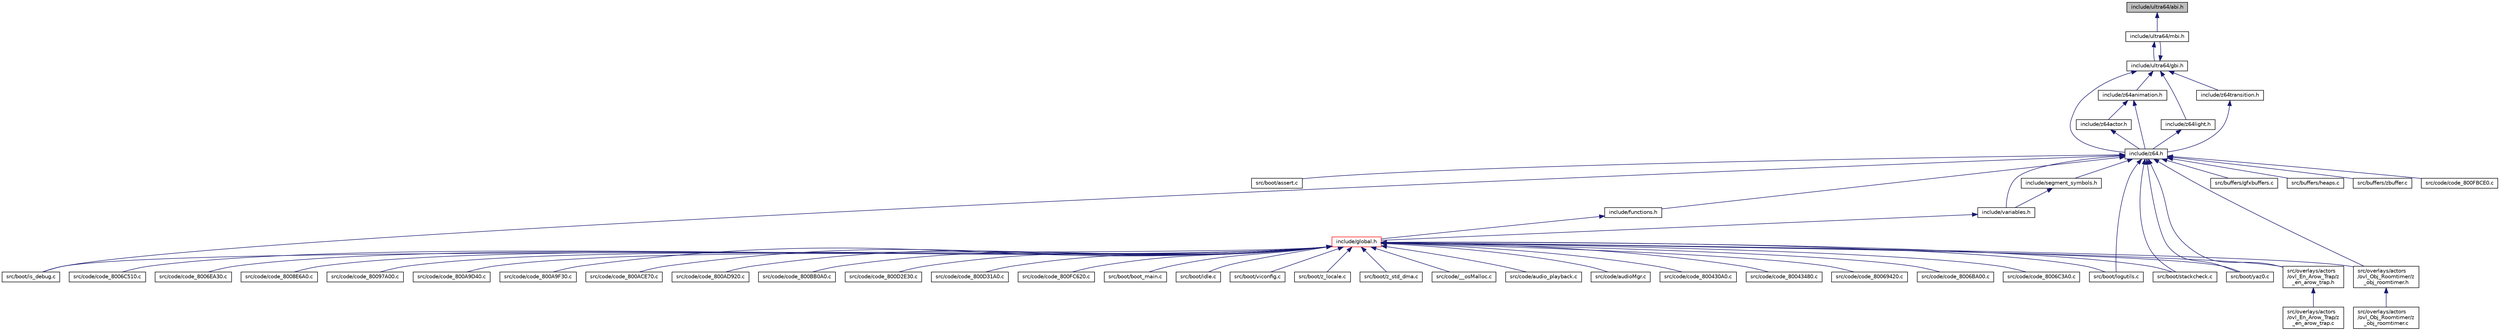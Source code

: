 digraph "include/ultra64/abi.h"
{
 // LATEX_PDF_SIZE
  edge [fontname="Helvetica",fontsize="10",labelfontname="Helvetica",labelfontsize="10"];
  node [fontname="Helvetica",fontsize="10",shape=record];
  Node1 [label="include/ultra64/abi.h",height=0.2,width=0.4,color="black", fillcolor="grey75", style="filled", fontcolor="black",tooltip=" "];
  Node1 -> Node2 [dir="back",color="midnightblue",fontsize="10",style="solid",fontname="Helvetica"];
  Node2 [label="include/ultra64/mbi.h",height=0.2,width=0.4,color="black", fillcolor="white", style="filled",URL="$dc/d59/ultra64_2mbi_8h.html",tooltip=" "];
  Node2 -> Node3 [dir="back",color="midnightblue",fontsize="10",style="solid",fontname="Helvetica"];
  Node3 [label="include/ultra64/gbi.h",height=0.2,width=0.4,color="black", fillcolor="white", style="filled",URL="$d3/daf/gbi_8h.html",tooltip=" "];
  Node3 -> Node4 [dir="back",color="midnightblue",fontsize="10",style="solid",fontname="Helvetica"];
  Node4 [label="include/z64.h",height=0.2,width=0.4,color="black", fillcolor="white", style="filled",URL="$d2/d67/z64_8h.html",tooltip=" "];
  Node4 -> Node5 [dir="back",color="midnightblue",fontsize="10",style="solid",fontname="Helvetica"];
  Node5 [label="src/boot/assert.c",height=0.2,width=0.4,color="black", fillcolor="white", style="filled",URL="$d6/da0/assert_8c.html",tooltip=" "];
  Node4 -> Node6 [dir="back",color="midnightblue",fontsize="10",style="solid",fontname="Helvetica"];
  Node6 [label="src/boot/is_debug.c",height=0.2,width=0.4,color="black", fillcolor="white", style="filled",URL="$db/da2/is__debug_8c.html",tooltip=" "];
  Node4 -> Node7 [dir="back",color="midnightblue",fontsize="10",style="solid",fontname="Helvetica"];
  Node7 [label="src/boot/logutils.c",height=0.2,width=0.4,color="black", fillcolor="white", style="filled",URL="$d4/d92/logutils_8c.html",tooltip=" "];
  Node4 -> Node8 [dir="back",color="midnightblue",fontsize="10",style="solid",fontname="Helvetica"];
  Node8 [label="src/boot/stackcheck.c",height=0.2,width=0.4,color="black", fillcolor="white", style="filled",URL="$d1/dc4/stackcheck_8c.html",tooltip=" "];
  Node4 -> Node9 [dir="back",color="midnightblue",fontsize="10",style="solid",fontname="Helvetica"];
  Node9 [label="src/boot/yaz0.c",height=0.2,width=0.4,color="black", fillcolor="white", style="filled",URL="$df/dd3/yaz0_8c.html",tooltip=" "];
  Node4 -> Node10 [dir="back",color="midnightblue",fontsize="10",style="solid",fontname="Helvetica"];
  Node10 [label="src/buffers/gfxbuffers.c",height=0.2,width=0.4,color="black", fillcolor="white", style="filled",URL="$d4/dbc/gfxbuffers_8c.html",tooltip=" "];
  Node4 -> Node11 [dir="back",color="midnightblue",fontsize="10",style="solid",fontname="Helvetica"];
  Node11 [label="src/buffers/heaps.c",height=0.2,width=0.4,color="black", fillcolor="white", style="filled",URL="$d5/d4f/heaps_8c.html",tooltip=" "];
  Node4 -> Node12 [dir="back",color="midnightblue",fontsize="10",style="solid",fontname="Helvetica"];
  Node12 [label="src/buffers/zbuffer.c",height=0.2,width=0.4,color="black", fillcolor="white", style="filled",URL="$da/d94/zbuffer_8c.html",tooltip=" "];
  Node4 -> Node13 [dir="back",color="midnightblue",fontsize="10",style="solid",fontname="Helvetica"];
  Node13 [label="src/code/code_800FBCE0.c",height=0.2,width=0.4,color="black", fillcolor="white", style="filled",URL="$db/d0f/code__800FBCE0_8c.html",tooltip=" "];
  Node4 -> Node14 [dir="back",color="midnightblue",fontsize="10",style="solid",fontname="Helvetica"];
  Node14 [label="src/overlays/actors\l/ovl_En_Arow_Trap/z\l_en_arow_trap.h",height=0.2,width=0.4,color="black", fillcolor="white", style="filled",URL="$d5/dda/z__en__arow__trap_8h.html",tooltip=" "];
  Node14 -> Node15 [dir="back",color="midnightblue",fontsize="10",style="solid",fontname="Helvetica"];
  Node15 [label="src/overlays/actors\l/ovl_En_Arow_Trap/z\l_en_arow_trap.c",height=0.2,width=0.4,color="black", fillcolor="white", style="filled",URL="$d4/dc8/z__en__arow__trap_8c.html",tooltip=" "];
  Node4 -> Node16 [dir="back",color="midnightblue",fontsize="10",style="solid",fontname="Helvetica"];
  Node16 [label="src/overlays/actors\l/ovl_Obj_Roomtimer/z\l_obj_roomtimer.h",height=0.2,width=0.4,color="black", fillcolor="white", style="filled",URL="$d1/d01/z__obj__roomtimer_8h.html",tooltip=" "];
  Node16 -> Node17 [dir="back",color="midnightblue",fontsize="10",style="solid",fontname="Helvetica"];
  Node17 [label="src/overlays/actors\l/ovl_Obj_Roomtimer/z\l_obj_roomtimer.c",height=0.2,width=0.4,color="black", fillcolor="white", style="filled",URL="$de/d7f/z__obj__roomtimer_8c.html",tooltip=" "];
  Node4 -> Node18 [dir="back",color="midnightblue",fontsize="10",style="solid",fontname="Helvetica"];
  Node18 [label="include/functions.h",height=0.2,width=0.4,color="black", fillcolor="white", style="filled",URL="$d8/d5c/functions_8h.html",tooltip=" "];
  Node18 -> Node19 [dir="back",color="midnightblue",fontsize="10",style="solid",fontname="Helvetica"];
  Node19 [label="include/global.h",height=0.2,width=0.4,color="red", fillcolor="white", style="filled",URL="$d2/d49/global_8h.html",tooltip=" "];
  Node19 -> Node20 [dir="back",color="midnightblue",fontsize="10",style="solid",fontname="Helvetica"];
  Node20 [label="src/boot/boot_main.c",height=0.2,width=0.4,color="black", fillcolor="white", style="filled",URL="$d8/d86/boot__main_8c.html",tooltip=" "];
  Node19 -> Node21 [dir="back",color="midnightblue",fontsize="10",style="solid",fontname="Helvetica"];
  Node21 [label="src/boot/idle.c",height=0.2,width=0.4,color="black", fillcolor="white", style="filled",URL="$d3/d4e/idle_8c.html",tooltip=" "];
  Node19 -> Node6 [dir="back",color="midnightblue",fontsize="10",style="solid",fontname="Helvetica"];
  Node19 -> Node7 [dir="back",color="midnightblue",fontsize="10",style="solid",fontname="Helvetica"];
  Node19 -> Node8 [dir="back",color="midnightblue",fontsize="10",style="solid",fontname="Helvetica"];
  Node19 -> Node22 [dir="back",color="midnightblue",fontsize="10",style="solid",fontname="Helvetica"];
  Node22 [label="src/boot/viconfig.c",height=0.2,width=0.4,color="black", fillcolor="white", style="filled",URL="$dc/d1c/viconfig_8c.html",tooltip=" "];
  Node19 -> Node9 [dir="back",color="midnightblue",fontsize="10",style="solid",fontname="Helvetica"];
  Node19 -> Node23 [dir="back",color="midnightblue",fontsize="10",style="solid",fontname="Helvetica"];
  Node23 [label="src/boot/z_locale.c",height=0.2,width=0.4,color="black", fillcolor="white", style="filled",URL="$dc/d06/z__locale_8c.html",tooltip=" "];
  Node19 -> Node24 [dir="back",color="midnightblue",fontsize="10",style="solid",fontname="Helvetica"];
  Node24 [label="src/boot/z_std_dma.c",height=0.2,width=0.4,color="black", fillcolor="white", style="filled",URL="$d3/d6b/z__std__dma_8c.html",tooltip=" "];
  Node19 -> Node25 [dir="back",color="midnightblue",fontsize="10",style="solid",fontname="Helvetica"];
  Node25 [label="src/code/__osMalloc.c",height=0.2,width=0.4,color="black", fillcolor="white", style="filled",URL="$d8/df6/____osMalloc_8c.html",tooltip=" "];
  Node19 -> Node26 [dir="back",color="midnightblue",fontsize="10",style="solid",fontname="Helvetica"];
  Node26 [label="src/code/audio_playback.c",height=0.2,width=0.4,color="black", fillcolor="white", style="filled",URL="$d8/d4e/audio__playback_8c.html",tooltip=" "];
  Node19 -> Node27 [dir="back",color="midnightblue",fontsize="10",style="solid",fontname="Helvetica"];
  Node27 [label="src/code/audioMgr.c",height=0.2,width=0.4,color="black", fillcolor="white", style="filled",URL="$d4/df1/audioMgr_8c.html",tooltip=" "];
  Node19 -> Node28 [dir="back",color="midnightblue",fontsize="10",style="solid",fontname="Helvetica"];
  Node28 [label="src/code/code_800430A0.c",height=0.2,width=0.4,color="black", fillcolor="white", style="filled",URL="$dd/d8d/code__800430A0_8c.html",tooltip=" "];
  Node19 -> Node29 [dir="back",color="midnightblue",fontsize="10",style="solid",fontname="Helvetica"];
  Node29 [label="src/code/code_80043480.c",height=0.2,width=0.4,color="black", fillcolor="white", style="filled",URL="$d1/d49/code__80043480_8c.html",tooltip=" "];
  Node19 -> Node30 [dir="back",color="midnightblue",fontsize="10",style="solid",fontname="Helvetica"];
  Node30 [label="src/code/code_80069420.c",height=0.2,width=0.4,color="black", fillcolor="white", style="filled",URL="$df/db6/code__80069420_8c.html",tooltip=" "];
  Node19 -> Node31 [dir="back",color="midnightblue",fontsize="10",style="solid",fontname="Helvetica"];
  Node31 [label="src/code/code_8006BA00.c",height=0.2,width=0.4,color="black", fillcolor="white", style="filled",URL="$db/da5/code__8006BA00_8c.html",tooltip=" "];
  Node19 -> Node32 [dir="back",color="midnightblue",fontsize="10",style="solid",fontname="Helvetica"];
  Node32 [label="src/code/code_8006C3A0.c",height=0.2,width=0.4,color="black", fillcolor="white", style="filled",URL="$dc/d2c/code__8006C3A0_8c.html",tooltip=" "];
  Node19 -> Node33 [dir="back",color="midnightblue",fontsize="10",style="solid",fontname="Helvetica"];
  Node33 [label="src/code/code_8006C510.c",height=0.2,width=0.4,color="black", fillcolor="white", style="filled",URL="$d8/dca/code__8006C510_8c.html",tooltip=" "];
  Node19 -> Node34 [dir="back",color="midnightblue",fontsize="10",style="solid",fontname="Helvetica"];
  Node34 [label="src/code/code_8006EA30.c",height=0.2,width=0.4,color="black", fillcolor="white", style="filled",URL="$da/d05/code__8006EA30_8c.html",tooltip=" "];
  Node19 -> Node35 [dir="back",color="midnightblue",fontsize="10",style="solid",fontname="Helvetica"];
  Node35 [label="src/code/code_8008E6A0.c",height=0.2,width=0.4,color="black", fillcolor="white", style="filled",URL="$d8/db7/code__8008E6A0_8c.html",tooltip=" "];
  Node19 -> Node36 [dir="back",color="midnightblue",fontsize="10",style="solid",fontname="Helvetica"];
  Node36 [label="src/code/code_80097A00.c",height=0.2,width=0.4,color="black", fillcolor="white", style="filled",URL="$da/d5e/code__80097A00_8c.html",tooltip=" "];
  Node19 -> Node37 [dir="back",color="midnightblue",fontsize="10",style="solid",fontname="Helvetica"];
  Node37 [label="src/code/code_800A9D40.c",height=0.2,width=0.4,color="black", fillcolor="white", style="filled",URL="$d6/d7c/code__800A9D40_8c.html",tooltip=" "];
  Node19 -> Node38 [dir="back",color="midnightblue",fontsize="10",style="solid",fontname="Helvetica"];
  Node38 [label="src/code/code_800A9F30.c",height=0.2,width=0.4,color="black", fillcolor="white", style="filled",URL="$d3/d17/code__800A9F30_8c.html",tooltip=" "];
  Node19 -> Node39 [dir="back",color="midnightblue",fontsize="10",style="solid",fontname="Helvetica"];
  Node39 [label="src/code/code_800ACE70.c",height=0.2,width=0.4,color="black", fillcolor="white", style="filled",URL="$d2/dcb/code__800ACE70_8c.html",tooltip=" "];
  Node19 -> Node40 [dir="back",color="midnightblue",fontsize="10",style="solid",fontname="Helvetica"];
  Node40 [label="src/code/code_800AD920.c",height=0.2,width=0.4,color="black", fillcolor="white", style="filled",URL="$d3/dbd/code__800AD920_8c.html",tooltip=" "];
  Node19 -> Node41 [dir="back",color="midnightblue",fontsize="10",style="solid",fontname="Helvetica"];
  Node41 [label="src/code/code_800BB0A0.c",height=0.2,width=0.4,color="black", fillcolor="white", style="filled",URL="$da/d95/code__800BB0A0_8c.html",tooltip=" "];
  Node19 -> Node42 [dir="back",color="midnightblue",fontsize="10",style="solid",fontname="Helvetica"];
  Node42 [label="src/code/code_800D2E30.c",height=0.2,width=0.4,color="black", fillcolor="white", style="filled",URL="$dc/dce/code__800D2E30_8c.html",tooltip=" "];
  Node19 -> Node43 [dir="back",color="midnightblue",fontsize="10",style="solid",fontname="Helvetica"];
  Node43 [label="src/code/code_800D31A0.c",height=0.2,width=0.4,color="black", fillcolor="white", style="filled",URL="$da/df1/code__800D31A0_8c.html",tooltip=" "];
  Node19 -> Node44 [dir="back",color="midnightblue",fontsize="10",style="solid",fontname="Helvetica"];
  Node44 [label="src/code/code_800FC620.c",height=0.2,width=0.4,color="black", fillcolor="white", style="filled",URL="$df/d3f/code__800FC620_8c.html",tooltip=" "];
  Node19 -> Node14 [dir="back",color="midnightblue",fontsize="10",style="solid",fontname="Helvetica"];
  Node19 -> Node16 [dir="back",color="midnightblue",fontsize="10",style="solid",fontname="Helvetica"];
  Node4 -> Node1159 [dir="back",color="midnightblue",fontsize="10",style="solid",fontname="Helvetica"];
  Node1159 [label="include/variables.h",height=0.2,width=0.4,color="black", fillcolor="white", style="filled",URL="$de/dca/variables_8h.html",tooltip=" "];
  Node1159 -> Node19 [dir="back",color="midnightblue",fontsize="10",style="solid",fontname="Helvetica"];
  Node4 -> Node1160 [dir="back",color="midnightblue",fontsize="10",style="solid",fontname="Helvetica"];
  Node1160 [label="include/segment_symbols.h",height=0.2,width=0.4,color="black", fillcolor="white", style="filled",URL="$d9/d72/segment__symbols_8h.html",tooltip=" "];
  Node1160 -> Node1159 [dir="back",color="midnightblue",fontsize="10",style="solid",fontname="Helvetica"];
  Node3 -> Node2 [dir="back",color="midnightblue",fontsize="10",style="solid",fontname="Helvetica"];
  Node3 -> Node1161 [dir="back",color="midnightblue",fontsize="10",style="solid",fontname="Helvetica"];
  Node1161 [label="include/z64animation.h",height=0.2,width=0.4,color="black", fillcolor="white", style="filled",URL="$d9/dfc/z64animation_8h.html",tooltip=" "];
  Node1161 -> Node4 [dir="back",color="midnightblue",fontsize="10",style="solid",fontname="Helvetica"];
  Node1161 -> Node1162 [dir="back",color="midnightblue",fontsize="10",style="solid",fontname="Helvetica"];
  Node1162 [label="include/z64actor.h",height=0.2,width=0.4,color="black", fillcolor="white", style="filled",URL="$d0/d00/z64actor_8h.html",tooltip=" "];
  Node1162 -> Node4 [dir="back",color="midnightblue",fontsize="10",style="solid",fontname="Helvetica"];
  Node3 -> Node1163 [dir="back",color="midnightblue",fontsize="10",style="solid",fontname="Helvetica"];
  Node1163 [label="include/z64light.h",height=0.2,width=0.4,color="black", fillcolor="white", style="filled",URL="$d5/d6d/z64light_8h.html",tooltip=" "];
  Node1163 -> Node4 [dir="back",color="midnightblue",fontsize="10",style="solid",fontname="Helvetica"];
  Node3 -> Node1164 [dir="back",color="midnightblue",fontsize="10",style="solid",fontname="Helvetica"];
  Node1164 [label="include/z64transition.h",height=0.2,width=0.4,color="black", fillcolor="white", style="filled",URL="$d6/d6b/z64transition_8h.html",tooltip=" "];
  Node1164 -> Node4 [dir="back",color="midnightblue",fontsize="10",style="solid",fontname="Helvetica"];
}
